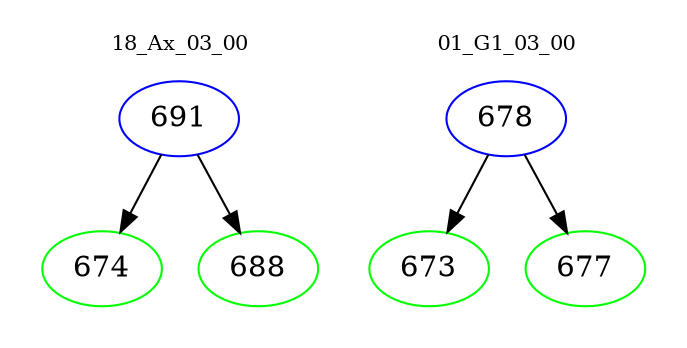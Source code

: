 digraph{
subgraph cluster_0 {
color = white
label = "18_Ax_03_00";
fontsize=10;
T0_691 [label="691", color="blue"]
T0_691 -> T0_674 [color="black"]
T0_674 [label="674", color="green"]
T0_691 -> T0_688 [color="black"]
T0_688 [label="688", color="green"]
}
subgraph cluster_1 {
color = white
label = "01_G1_03_00";
fontsize=10;
T1_678 [label="678", color="blue"]
T1_678 -> T1_673 [color="black"]
T1_673 [label="673", color="green"]
T1_678 -> T1_677 [color="black"]
T1_677 [label="677", color="green"]
}
}
